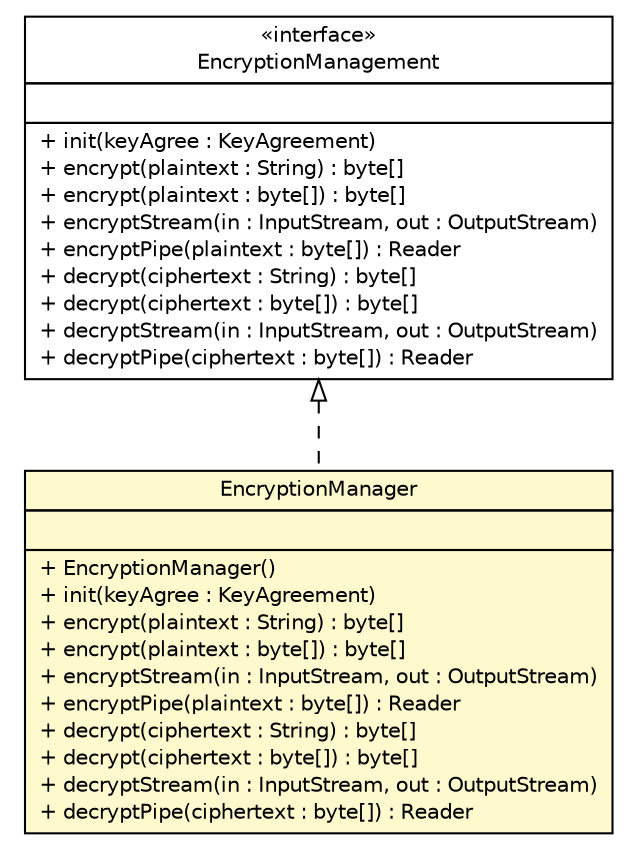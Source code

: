 #!/usr/local/bin/dot
#
# Class diagram 
# Generated by UMLGraph version R5_6 (http://www.umlgraph.org/)
#

digraph G {
	edge [fontname="Helvetica",fontsize=10,labelfontname="Helvetica",labelfontsize=10];
	node [fontname="Helvetica",fontsize=10,shape=plaintext];
	nodesep=0.25;
	ranksep=0.5;
	// sorcer.core.loki.crypt.EncryptionManagement
	c130771 [label=<<table title="sorcer.core.loki.crypt.EncryptionManagement" border="0" cellborder="1" cellspacing="0" cellpadding="2" port="p" href="./EncryptionManagement.html">
		<tr><td><table border="0" cellspacing="0" cellpadding="1">
<tr><td align="center" balign="center"> &#171;interface&#187; </td></tr>
<tr><td align="center" balign="center"> EncryptionManagement </td></tr>
		</table></td></tr>
		<tr><td><table border="0" cellspacing="0" cellpadding="1">
<tr><td align="left" balign="left">  </td></tr>
		</table></td></tr>
		<tr><td><table border="0" cellspacing="0" cellpadding="1">
<tr><td align="left" balign="left"> + init(keyAgree : KeyAgreement) </td></tr>
<tr><td align="left" balign="left"> + encrypt(plaintext : String) : byte[] </td></tr>
<tr><td align="left" balign="left"> + encrypt(plaintext : byte[]) : byte[] </td></tr>
<tr><td align="left" balign="left"> + encryptStream(in : InputStream, out : OutputStream) </td></tr>
<tr><td align="left" balign="left"> + encryptPipe(plaintext : byte[]) : Reader </td></tr>
<tr><td align="left" balign="left"> + decrypt(ciphertext : String) : byte[] </td></tr>
<tr><td align="left" balign="left"> + decrypt(ciphertext : byte[]) : byte[] </td></tr>
<tr><td align="left" balign="left"> + decryptStream(in : InputStream, out : OutputStream) </td></tr>
<tr><td align="left" balign="left"> + decryptPipe(ciphertext : byte[]) : Reader </td></tr>
		</table></td></tr>
		</table>>, URL="./EncryptionManagement.html", fontname="Helvetica", fontcolor="black", fontsize=10.0];
	// sorcer.core.loki.crypt.EncryptionManager
	c130772 [label=<<table title="sorcer.core.loki.crypt.EncryptionManager" border="0" cellborder="1" cellspacing="0" cellpadding="2" port="p" bgcolor="lemonChiffon" href="./EncryptionManager.html">
		<tr><td><table border="0" cellspacing="0" cellpadding="1">
<tr><td align="center" balign="center"> EncryptionManager </td></tr>
		</table></td></tr>
		<tr><td><table border="0" cellspacing="0" cellpadding="1">
<tr><td align="left" balign="left">  </td></tr>
		</table></td></tr>
		<tr><td><table border="0" cellspacing="0" cellpadding="1">
<tr><td align="left" balign="left"> + EncryptionManager() </td></tr>
<tr><td align="left" balign="left"> + init(keyAgree : KeyAgreement) </td></tr>
<tr><td align="left" balign="left"> + encrypt(plaintext : String) : byte[] </td></tr>
<tr><td align="left" balign="left"> + encrypt(plaintext : byte[]) : byte[] </td></tr>
<tr><td align="left" balign="left"> + encryptStream(in : InputStream, out : OutputStream) </td></tr>
<tr><td align="left" balign="left"> + encryptPipe(plaintext : byte[]) : Reader </td></tr>
<tr><td align="left" balign="left"> + decrypt(ciphertext : String) : byte[] </td></tr>
<tr><td align="left" balign="left"> + decrypt(ciphertext : byte[]) : byte[] </td></tr>
<tr><td align="left" balign="left"> + decryptStream(in : InputStream, out : OutputStream) </td></tr>
<tr><td align="left" balign="left"> + decryptPipe(ciphertext : byte[]) : Reader </td></tr>
		</table></td></tr>
		</table>>, URL="./EncryptionManager.html", fontname="Helvetica", fontcolor="black", fontsize=10.0];
	//sorcer.core.loki.crypt.EncryptionManager implements sorcer.core.loki.crypt.EncryptionManagement
	c130771:p -> c130772:p [dir=back,arrowtail=empty,style=dashed];
}

